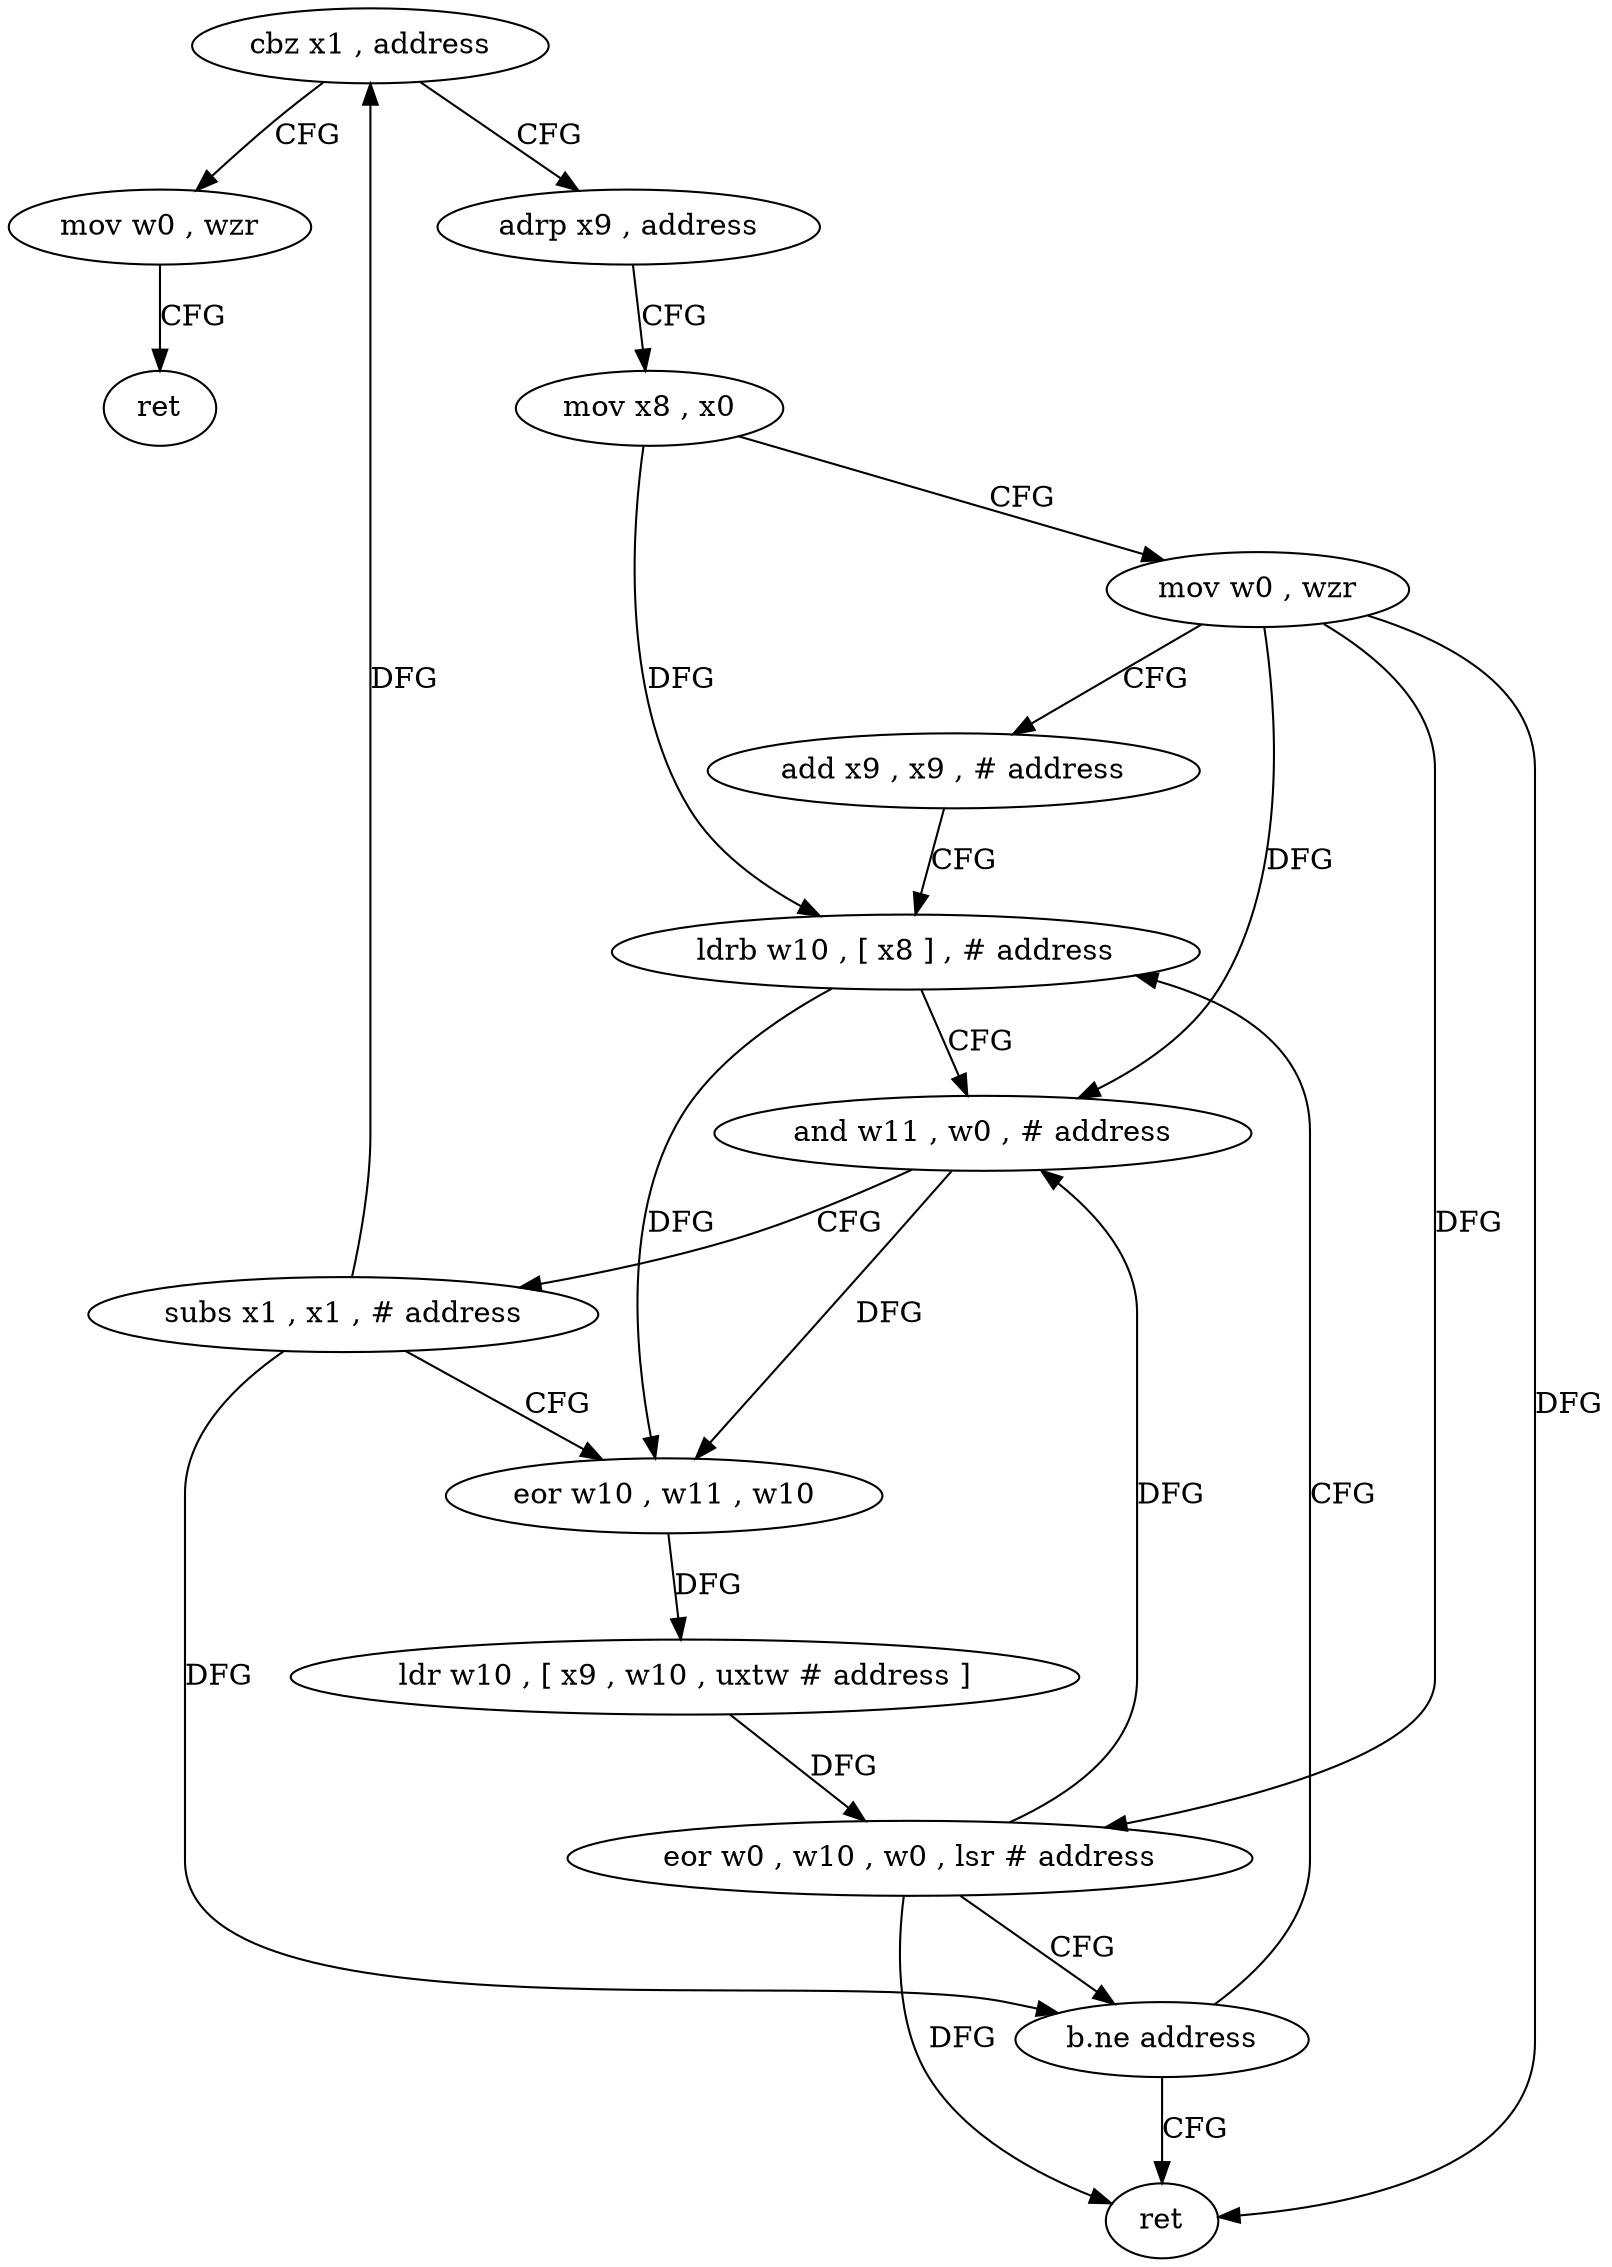 digraph "func" {
"156220" [label = "cbz x1 , address" ]
"156272" [label = "mov w0 , wzr" ]
"156224" [label = "adrp x9 , address" ]
"156276" [label = "ret" ]
"156228" [label = "mov x8 , x0" ]
"156232" [label = "mov w0 , wzr" ]
"156236" [label = "add x9 , x9 , # address" ]
"156240" [label = "ldrb w10 , [ x8 ] , # address" ]
"156244" [label = "and w11 , w0 , # address" ]
"156248" [label = "subs x1 , x1 , # address" ]
"156252" [label = "eor w10 , w11 , w10" ]
"156256" [label = "ldr w10 , [ x9 , w10 , uxtw # address ]" ]
"156260" [label = "eor w0 , w10 , w0 , lsr # address" ]
"156264" [label = "b.ne address" ]
"156268" [label = "ret" ]
"156220" -> "156272" [ label = "CFG" ]
"156220" -> "156224" [ label = "CFG" ]
"156272" -> "156276" [ label = "CFG" ]
"156224" -> "156228" [ label = "CFG" ]
"156228" -> "156232" [ label = "CFG" ]
"156228" -> "156240" [ label = "DFG" ]
"156232" -> "156236" [ label = "CFG" ]
"156232" -> "156244" [ label = "DFG" ]
"156232" -> "156260" [ label = "DFG" ]
"156232" -> "156268" [ label = "DFG" ]
"156236" -> "156240" [ label = "CFG" ]
"156240" -> "156244" [ label = "CFG" ]
"156240" -> "156252" [ label = "DFG" ]
"156244" -> "156248" [ label = "CFG" ]
"156244" -> "156252" [ label = "DFG" ]
"156248" -> "156252" [ label = "CFG" ]
"156248" -> "156220" [ label = "DFG" ]
"156248" -> "156264" [ label = "DFG" ]
"156252" -> "156256" [ label = "DFG" ]
"156256" -> "156260" [ label = "DFG" ]
"156260" -> "156264" [ label = "CFG" ]
"156260" -> "156244" [ label = "DFG" ]
"156260" -> "156268" [ label = "DFG" ]
"156264" -> "156240" [ label = "CFG" ]
"156264" -> "156268" [ label = "CFG" ]
}
